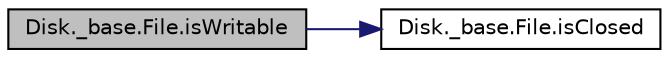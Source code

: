 digraph "Disk._base.File.isWritable"
{
 // INTERACTIVE_SVG=YES
  bgcolor="transparent";
  edge [fontname="Helvetica",fontsize="10",labelfontname="Helvetica",labelfontsize="10"];
  node [fontname="Helvetica",fontsize="10",shape=record];
  rankdir="LR";
  Node1 [label="Disk._base.File.isWritable",height=0.2,width=0.4,color="black", fillcolor="grey75", style="filled" fontcolor="black"];
  Node1 -> Node2 [color="midnightblue",fontsize="10",style="solid",fontname="Helvetica"];
  Node2 [label="Disk._base.File.isClosed",height=0.2,width=0.4,color="black",URL="$class_disk_1_1__base_1_1_file.html#a5801d2db863fa1967d7847917aa757f3"];
}
